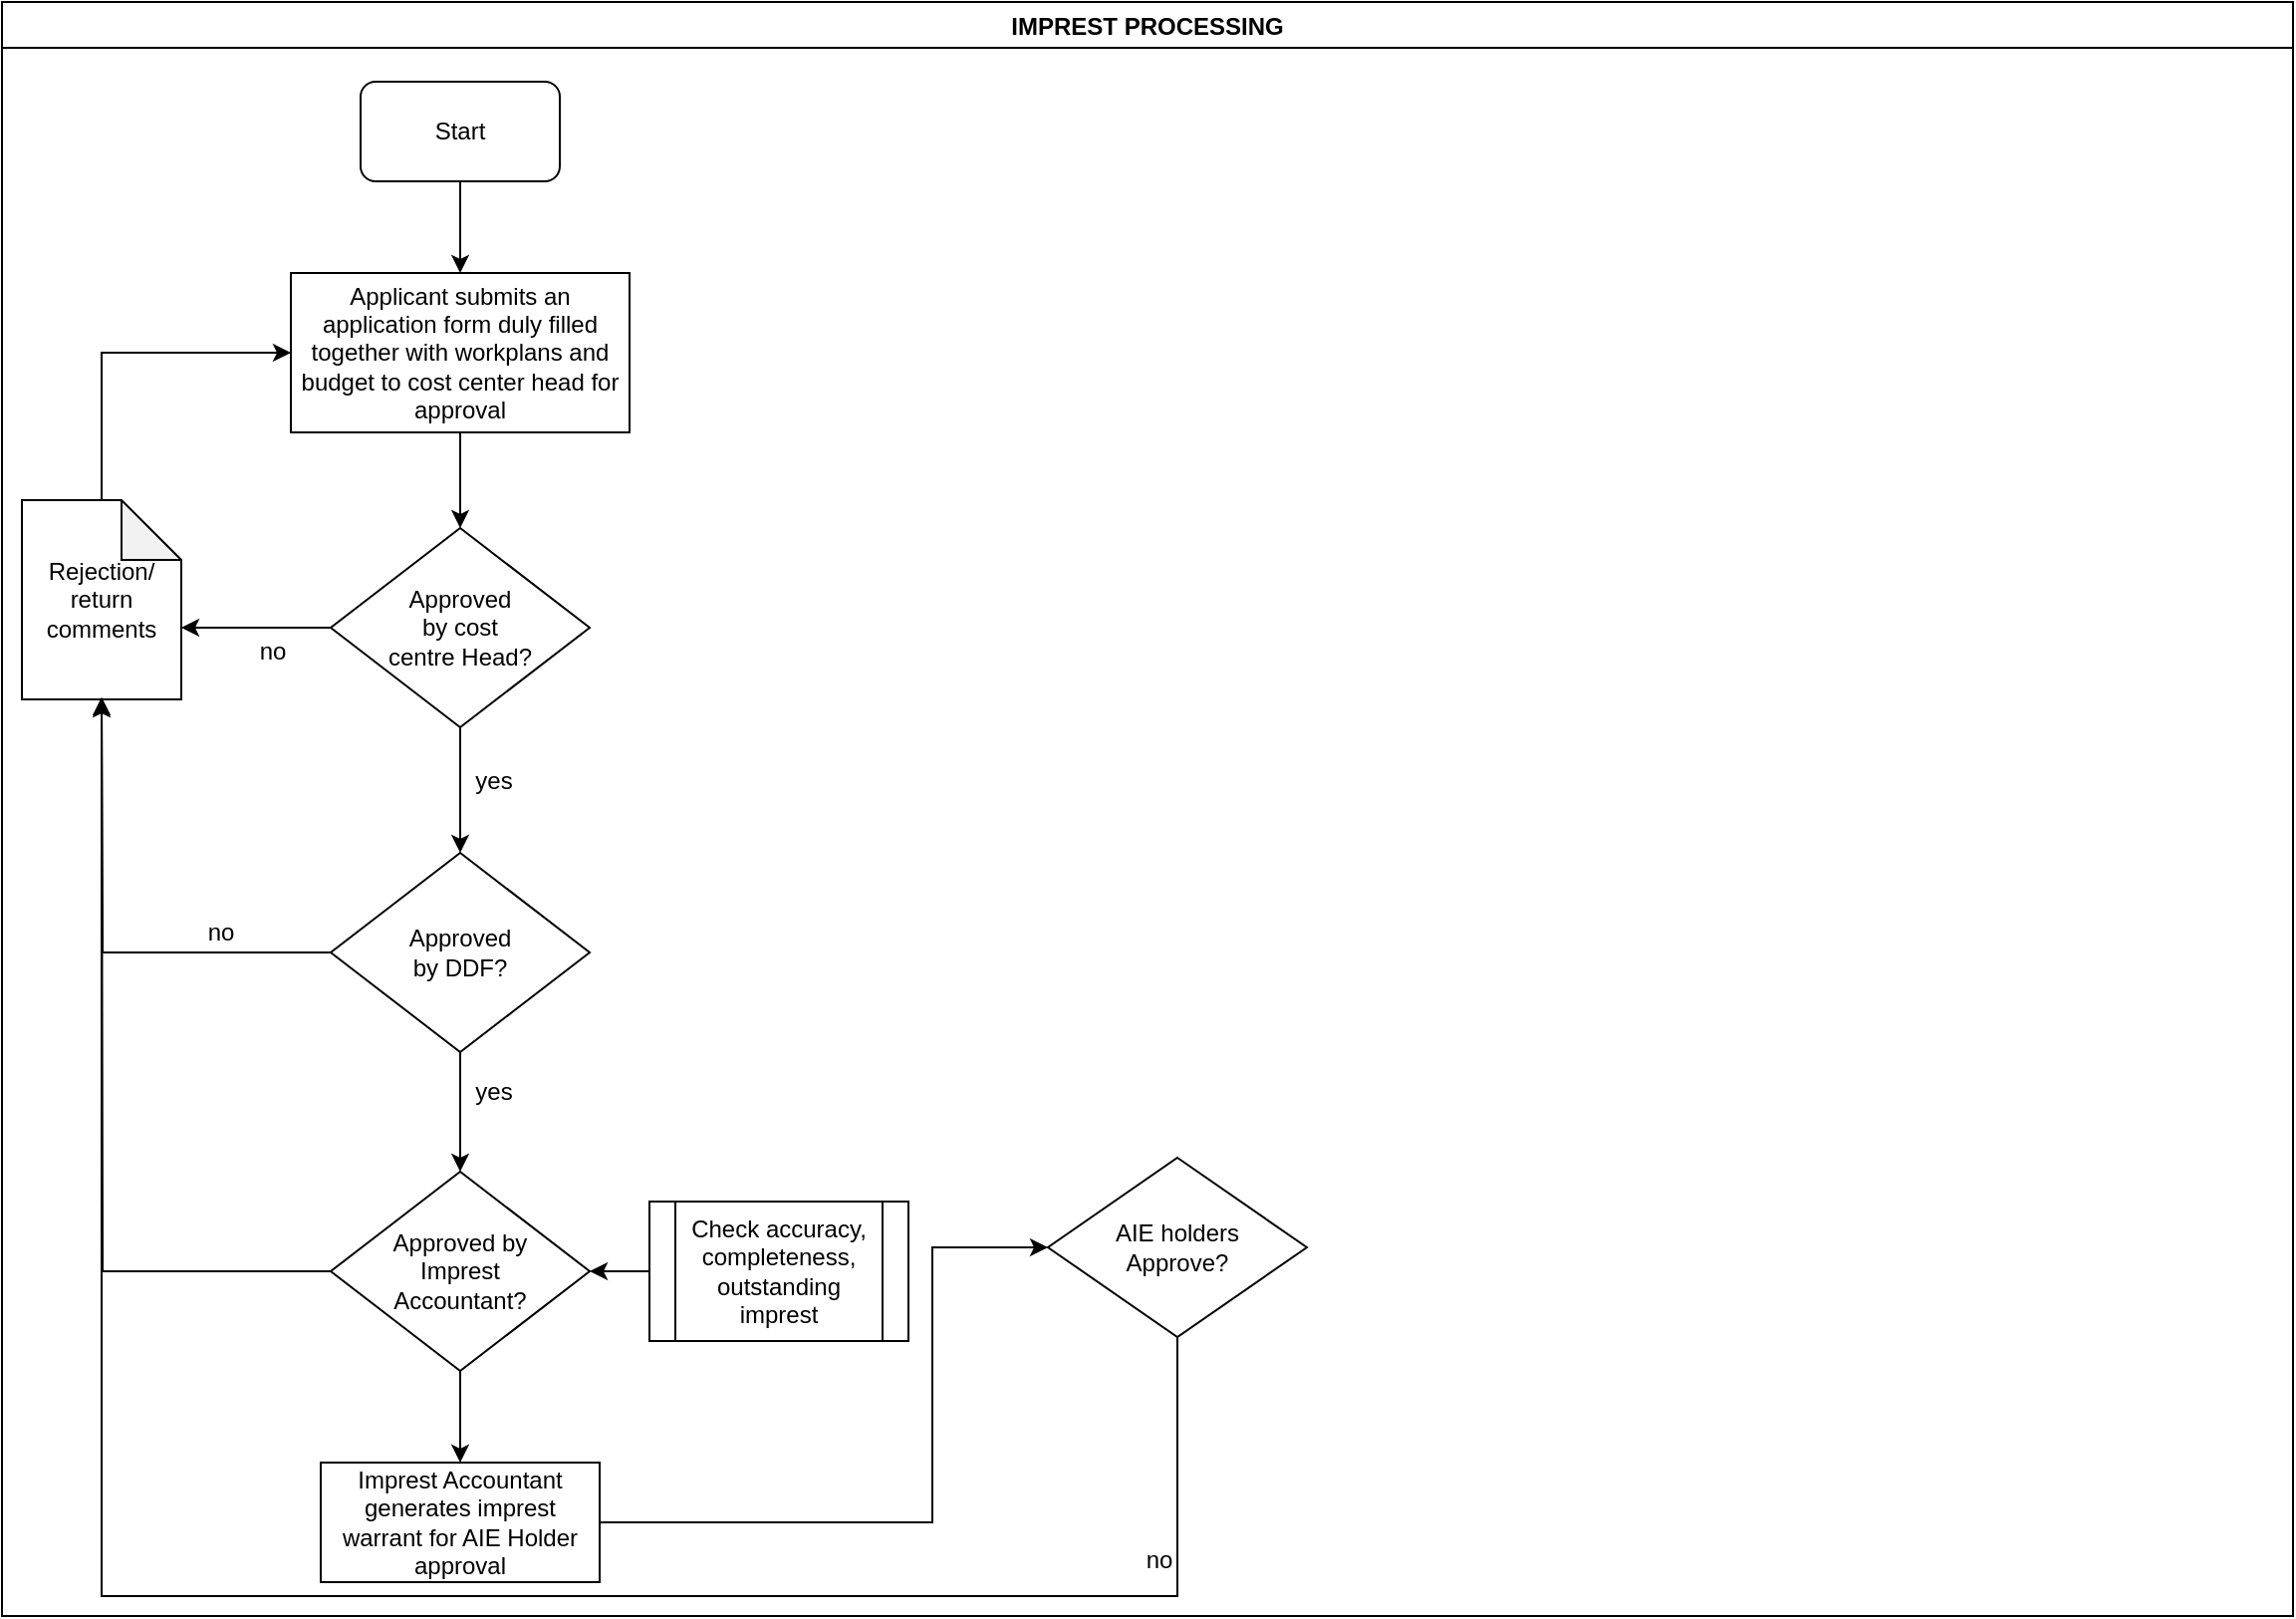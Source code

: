 <mxfile version="13.10.9" type="github">
  <diagram id="x-UUzvVaHj4vwNP_22vH" name="Page-1">
    <mxGraphModel dx="1038" dy="547" grid="1" gridSize="10" guides="1" tooltips="1" connect="1" arrows="1" fold="1" page="1" pageScale="1" pageWidth="1169" pageHeight="827" math="0" shadow="0">
      <root>
        <mxCell id="0" />
        <mxCell id="1" parent="0" />
        <mxCell id="JOb5DQNQt9hg0U8gQbrx-1" value="IMPREST PROCESSING" style="swimlane;startSize=23;" vertex="1" parent="1">
          <mxGeometry x="10" y="10" width="1150" height="810" as="geometry" />
        </mxCell>
        <mxCell id="JOb5DQNQt9hg0U8gQbrx-2" value="Start" style="rounded=1;whiteSpace=wrap;html=1;" vertex="1" parent="JOb5DQNQt9hg0U8gQbrx-1">
          <mxGeometry x="180" y="40" width="100" height="50" as="geometry" />
        </mxCell>
        <mxCell id="JOb5DQNQt9hg0U8gQbrx-5" value="Applicant submits an application form duly filled together with workplans and budget to cost center head for approval" style="rounded=0;whiteSpace=wrap;html=1;" vertex="1" parent="JOb5DQNQt9hg0U8gQbrx-1">
          <mxGeometry x="145" y="136" width="170" height="80" as="geometry" />
        </mxCell>
        <mxCell id="JOb5DQNQt9hg0U8gQbrx-4" value="" style="edgeStyle=orthogonalEdgeStyle;rounded=0;orthogonalLoop=1;jettySize=auto;html=1;entryX=0.5;entryY=0;entryDx=0;entryDy=0;" edge="1" parent="JOb5DQNQt9hg0U8gQbrx-1" source="JOb5DQNQt9hg0U8gQbrx-2" target="JOb5DQNQt9hg0U8gQbrx-5">
          <mxGeometry relative="1" as="geometry">
            <mxPoint x="230" y="165" as="targetPoint" />
          </mxGeometry>
        </mxCell>
        <mxCell id="JOb5DQNQt9hg0U8gQbrx-8" value="&lt;div&gt;Approved&lt;/div&gt;&lt;div&gt;by cost &lt;br&gt;&lt;/div&gt;&lt;div&gt;centre Head?&lt;/div&gt;" style="rhombus;whiteSpace=wrap;html=1;" vertex="1" parent="JOb5DQNQt9hg0U8gQbrx-1">
          <mxGeometry x="165" y="264" width="130" height="100" as="geometry" />
        </mxCell>
        <mxCell id="JOb5DQNQt9hg0U8gQbrx-7" value="" style="edgeStyle=orthogonalEdgeStyle;rounded=0;orthogonalLoop=1;jettySize=auto;html=1;" edge="1" parent="JOb5DQNQt9hg0U8gQbrx-1" source="JOb5DQNQt9hg0U8gQbrx-5" target="JOb5DQNQt9hg0U8gQbrx-8">
          <mxGeometry relative="1" as="geometry">
            <mxPoint x="230" y="306" as="targetPoint" />
          </mxGeometry>
        </mxCell>
        <mxCell id="JOb5DQNQt9hg0U8gQbrx-10" value="" style="edgeStyle=orthogonalEdgeStyle;rounded=0;orthogonalLoop=1;jettySize=auto;html=1;entryX=0.5;entryY=0;entryDx=0;entryDy=0;" edge="1" parent="JOb5DQNQt9hg0U8gQbrx-1" source="JOb5DQNQt9hg0U8gQbrx-8" target="JOb5DQNQt9hg0U8gQbrx-20">
          <mxGeometry relative="1" as="geometry">
            <mxPoint x="230" y="461" as="targetPoint" />
          </mxGeometry>
        </mxCell>
        <mxCell id="JOb5DQNQt9hg0U8gQbrx-11" value="yes" style="text;html=1;strokeColor=none;fillColor=none;align=center;verticalAlign=middle;whiteSpace=wrap;rounded=0;" vertex="1" parent="JOb5DQNQt9hg0U8gQbrx-1">
          <mxGeometry x="227" y="381" width="40" height="20" as="geometry" />
        </mxCell>
        <mxCell id="JOb5DQNQt9hg0U8gQbrx-12" value="Rejection/ return comments" style="shape=note;whiteSpace=wrap;html=1;backgroundOutline=1;darkOpacity=0.05;" vertex="1" parent="JOb5DQNQt9hg0U8gQbrx-1">
          <mxGeometry x="10" y="250" width="80" height="100" as="geometry" />
        </mxCell>
        <mxCell id="JOb5DQNQt9hg0U8gQbrx-14" value="" style="edgeStyle=orthogonalEdgeStyle;rounded=0;orthogonalLoop=1;jettySize=auto;html=1;entryX=0;entryY=0;entryDx=80;entryDy=65;entryPerimeter=0;" edge="1" parent="JOb5DQNQt9hg0U8gQbrx-1" source="JOb5DQNQt9hg0U8gQbrx-8">
          <mxGeometry relative="1" as="geometry">
            <mxPoint x="90" y="314" as="targetPoint" />
          </mxGeometry>
        </mxCell>
        <mxCell id="JOb5DQNQt9hg0U8gQbrx-16" value="" style="edgeStyle=orthogonalEdgeStyle;rounded=0;orthogonalLoop=1;jettySize=auto;html=1;entryX=0;entryY=0.5;entryDx=0;entryDy=0;" edge="1" parent="JOb5DQNQt9hg0U8gQbrx-1" source="JOb5DQNQt9hg0U8gQbrx-12" target="JOb5DQNQt9hg0U8gQbrx-5">
          <mxGeometry relative="1" as="geometry">
            <mxPoint x="50" y="249" as="sourcePoint" />
            <mxPoint x="50" y="172" as="targetPoint" />
            <Array as="points">
              <mxPoint x="50" y="176" />
            </Array>
          </mxGeometry>
        </mxCell>
        <mxCell id="JOb5DQNQt9hg0U8gQbrx-17" value="no" style="text;html=1;strokeColor=none;fillColor=none;align=center;verticalAlign=middle;whiteSpace=wrap;rounded=0;" vertex="1" parent="JOb5DQNQt9hg0U8gQbrx-1">
          <mxGeometry x="116" y="316" width="40" height="20" as="geometry" />
        </mxCell>
        <mxCell id="JOb5DQNQt9hg0U8gQbrx-20" value="&lt;div&gt;Approved&lt;/div&gt;&lt;div&gt;by DDF?&lt;/div&gt;" style="rhombus;whiteSpace=wrap;html=1;" vertex="1" parent="JOb5DQNQt9hg0U8gQbrx-1">
          <mxGeometry x="165" y="427" width="130" height="100" as="geometry" />
        </mxCell>
        <mxCell id="JOb5DQNQt9hg0U8gQbrx-25" value="" style="edgeStyle=orthogonalEdgeStyle;rounded=0;orthogonalLoop=1;jettySize=auto;html=1;entryX=0.5;entryY=1;entryDx=0;entryDy=0;entryPerimeter=0;" edge="1" parent="JOb5DQNQt9hg0U8gQbrx-1" source="JOb5DQNQt9hg0U8gQbrx-20">
          <mxGeometry relative="1" as="geometry">
            <mxPoint x="50" y="349" as="targetPoint" />
          </mxGeometry>
        </mxCell>
        <mxCell id="JOb5DQNQt9hg0U8gQbrx-28" value="yes" style="text;html=1;strokeColor=none;fillColor=none;align=center;verticalAlign=middle;whiteSpace=wrap;rounded=0;" vertex="1" parent="JOb5DQNQt9hg0U8gQbrx-1">
          <mxGeometry x="227" y="537" width="40" height="20" as="geometry" />
        </mxCell>
        <mxCell id="JOb5DQNQt9hg0U8gQbrx-30" value="&lt;div&gt;Approved by&lt;/div&gt;&lt;div&gt;Imprest &lt;br&gt;&lt;/div&gt;&lt;div&gt;Accountant?&lt;/div&gt;" style="rhombus;whiteSpace=wrap;html=1;" vertex="1" parent="JOb5DQNQt9hg0U8gQbrx-1">
          <mxGeometry x="165" y="587" width="130" height="100" as="geometry" />
        </mxCell>
        <mxCell id="JOb5DQNQt9hg0U8gQbrx-27" value="" style="edgeStyle=orthogonalEdgeStyle;rounded=0;orthogonalLoop=1;jettySize=auto;html=1;entryX=0.5;entryY=0;entryDx=0;entryDy=0;" edge="1" parent="JOb5DQNQt9hg0U8gQbrx-1" source="JOb5DQNQt9hg0U8gQbrx-20" target="JOb5DQNQt9hg0U8gQbrx-30">
          <mxGeometry relative="1" as="geometry">
            <mxPoint x="230" y="667" as="targetPoint" />
          </mxGeometry>
        </mxCell>
        <mxCell id="JOb5DQNQt9hg0U8gQbrx-32" value="Check accuracy, completeness, outstanding imprest" style="shape=process;whiteSpace=wrap;html=1;backgroundOutline=1;" vertex="1" parent="JOb5DQNQt9hg0U8gQbrx-1">
          <mxGeometry x="325" y="602" width="130" height="70" as="geometry" />
        </mxCell>
        <mxCell id="JOb5DQNQt9hg0U8gQbrx-34" value="" style="edgeStyle=orthogonalEdgeStyle;rounded=0;orthogonalLoop=1;jettySize=auto;html=1;entryX=1;entryY=0.5;entryDx=0;entryDy=0;exitX=0;exitY=0.5;exitDx=0;exitDy=0;" edge="1" parent="JOb5DQNQt9hg0U8gQbrx-1" source="JOb5DQNQt9hg0U8gQbrx-32" target="JOb5DQNQt9hg0U8gQbrx-30">
          <mxGeometry relative="1" as="geometry">
            <mxPoint x="360" y="637" as="sourcePoint" />
            <mxPoint x="300" y="694" as="targetPoint" />
          </mxGeometry>
        </mxCell>
        <mxCell id="JOb5DQNQt9hg0U8gQbrx-29" value="no" style="text;html=1;strokeColor=none;fillColor=none;align=center;verticalAlign=middle;whiteSpace=wrap;rounded=0;" vertex="1" parent="JOb5DQNQt9hg0U8gQbrx-1">
          <mxGeometry x="90" y="457" width="40" height="20" as="geometry" />
        </mxCell>
        <mxCell id="JOb5DQNQt9hg0U8gQbrx-38" value="" style="edgeStyle=orthogonalEdgeStyle;rounded=0;orthogonalLoop=1;jettySize=auto;html=1;entryX=0.5;entryY=1;entryDx=0;entryDy=0;entryPerimeter=0;" edge="1" parent="JOb5DQNQt9hg0U8gQbrx-1" source="JOb5DQNQt9hg0U8gQbrx-30">
          <mxGeometry relative="1" as="geometry">
            <mxPoint x="50" y="349" as="targetPoint" />
          </mxGeometry>
        </mxCell>
        <mxCell id="JOb5DQNQt9hg0U8gQbrx-39" value="Imprest Accountant generates imprest warrant for AIE Holder approval" style="whiteSpace=wrap;html=1;" vertex="1" parent="JOb5DQNQt9hg0U8gQbrx-1">
          <mxGeometry x="160" y="733" width="140" height="60" as="geometry" />
        </mxCell>
        <mxCell id="JOb5DQNQt9hg0U8gQbrx-40" value="" style="edgeStyle=orthogonalEdgeStyle;rounded=0;orthogonalLoop=1;jettySize=auto;html=1;" edge="1" parent="JOb5DQNQt9hg0U8gQbrx-1" source="JOb5DQNQt9hg0U8gQbrx-30" target="JOb5DQNQt9hg0U8gQbrx-39">
          <mxGeometry relative="1" as="geometry" />
        </mxCell>
        <mxCell id="JOb5DQNQt9hg0U8gQbrx-47" value="no" style="text;html=1;strokeColor=none;fillColor=none;align=center;verticalAlign=middle;whiteSpace=wrap;rounded=0;" vertex="1" parent="JOb5DQNQt9hg0U8gQbrx-1">
          <mxGeometry x="561" y="772" width="40" height="20" as="geometry" />
        </mxCell>
        <mxCell id="JOb5DQNQt9hg0U8gQbrx-43" value="&lt;div&gt;AIE holders &lt;br&gt;&lt;/div&gt;&lt;div&gt;Approve?&lt;/div&gt;" style="rhombus;whiteSpace=wrap;html=1;" vertex="1" parent="JOb5DQNQt9hg0U8gQbrx-1">
          <mxGeometry x="525" y="580" width="130" height="90" as="geometry" />
        </mxCell>
        <mxCell id="JOb5DQNQt9hg0U8gQbrx-42" value="" style="edgeStyle=orthogonalEdgeStyle;rounded=0;orthogonalLoop=1;jettySize=auto;html=1;entryX=0;entryY=0.5;entryDx=0;entryDy=0;exitX=1;exitY=0.5;exitDx=0;exitDy=0;" edge="1" parent="JOb5DQNQt9hg0U8gQbrx-1" source="JOb5DQNQt9hg0U8gQbrx-39" target="JOb5DQNQt9hg0U8gQbrx-43">
          <mxGeometry relative="1" as="geometry">
            <mxPoint x="287" y="763" as="sourcePoint" />
            <mxPoint x="512" y="625" as="targetPoint" />
            <Array as="points">
              <mxPoint x="467" y="763" />
              <mxPoint x="467" y="625" />
            </Array>
          </mxGeometry>
        </mxCell>
        <mxCell id="JOb5DQNQt9hg0U8gQbrx-46" value="" style="edgeStyle=orthogonalEdgeStyle;rounded=0;orthogonalLoop=1;jettySize=auto;html=1;entryX=0.5;entryY=1;entryDx=0;entryDy=0;entryPerimeter=0;exitX=0.5;exitY=1;exitDx=0;exitDy=0;" edge="1" parent="JOb5DQNQt9hg0U8gQbrx-1" source="JOb5DQNQt9hg0U8gQbrx-43" target="JOb5DQNQt9hg0U8gQbrx-12">
          <mxGeometry relative="1" as="geometry">
            <mxPoint x="635" y="765" as="targetPoint" />
            <Array as="points">
              <mxPoint x="590" y="670" />
              <mxPoint x="590" y="800" />
              <mxPoint x="50" y="800" />
            </Array>
          </mxGeometry>
        </mxCell>
      </root>
    </mxGraphModel>
  </diagram>
</mxfile>

